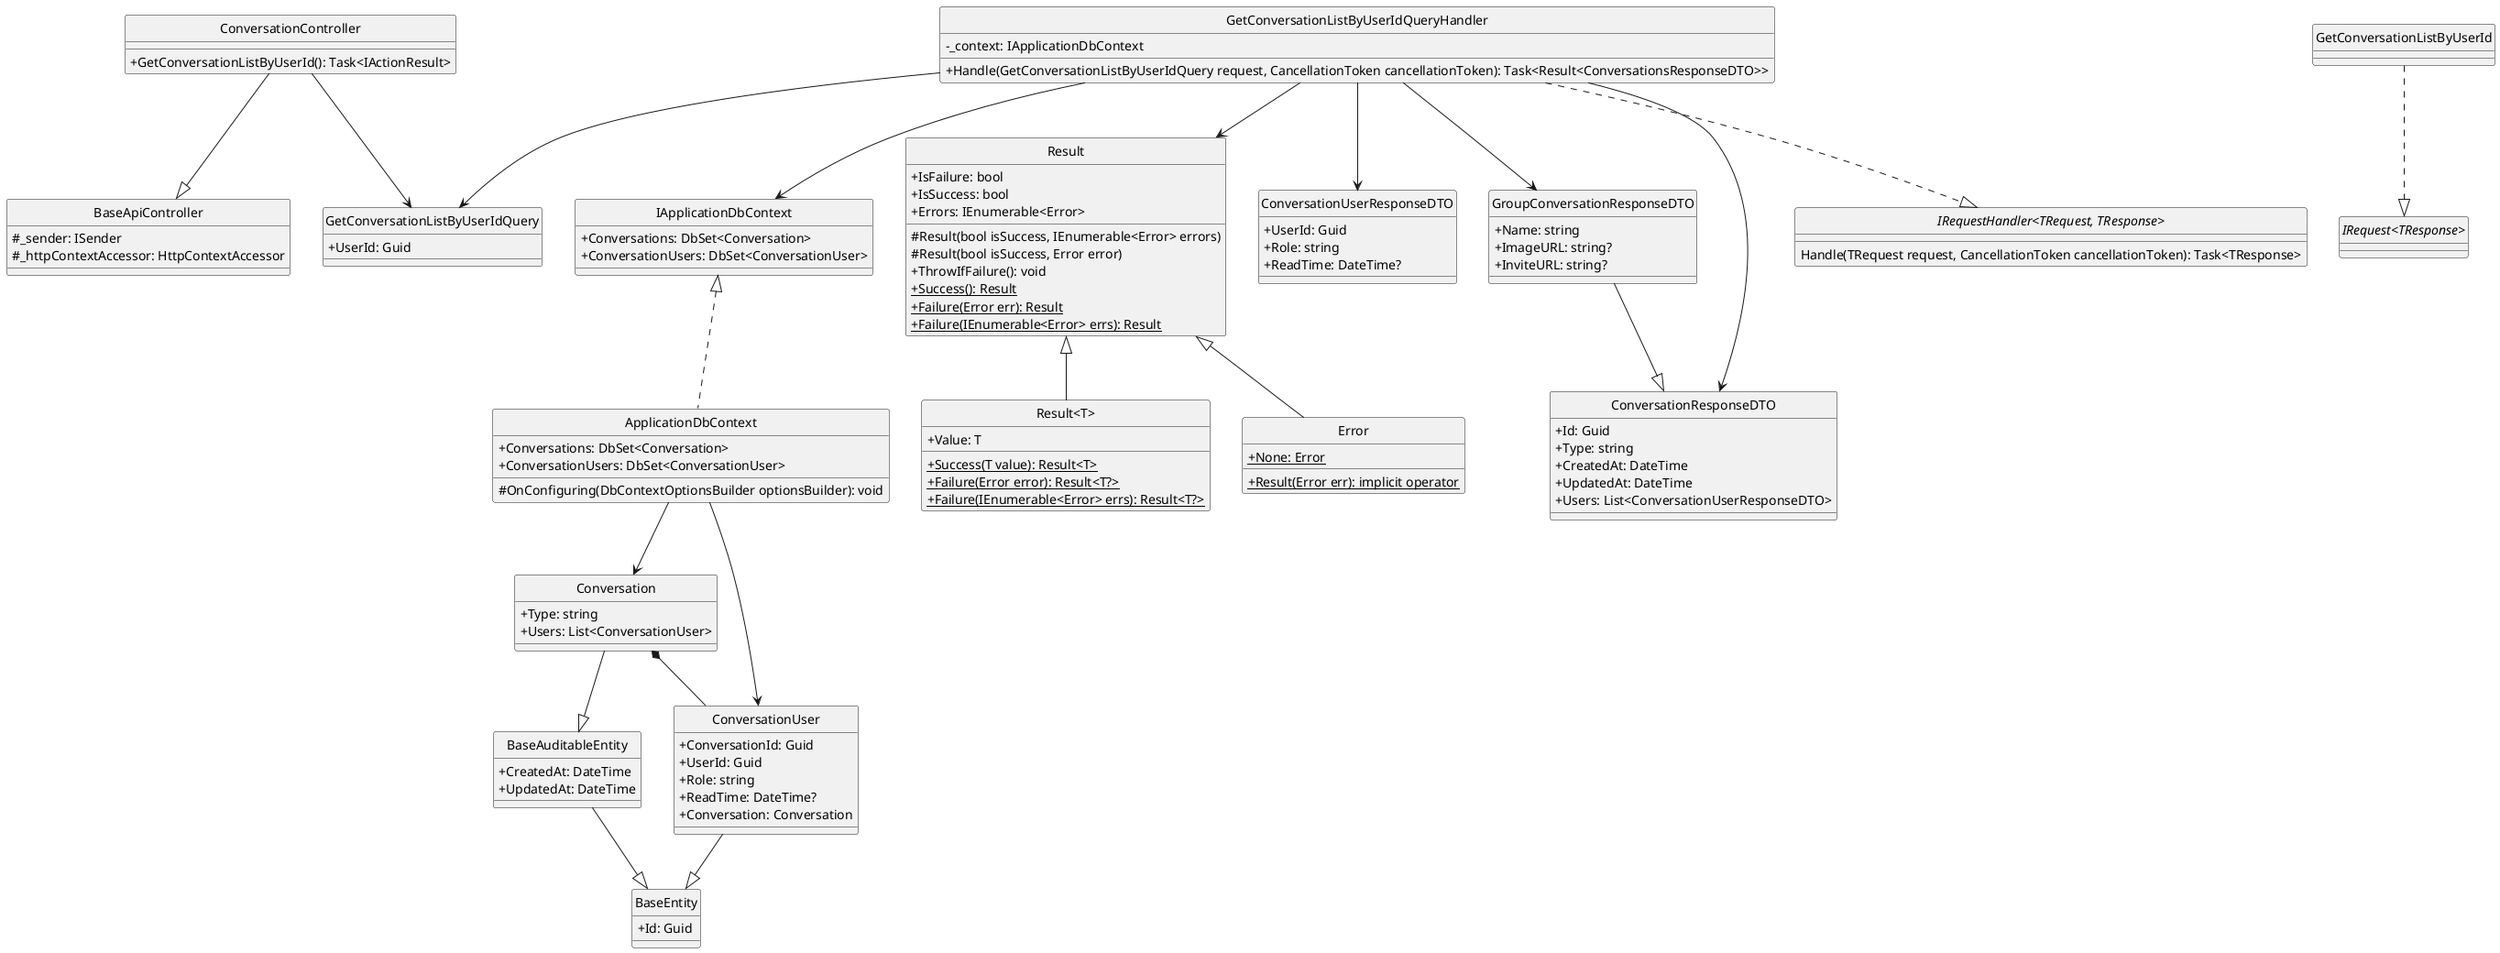 @startuml getConversationListByUserId
hide circle
skinparam classAttributeIconSize 0

class BaseApiController {
    #_sender: ISender
    #_httpContextAccessor: HttpContextAccessor 
}

class ConversationController {
    +GetConversationListByUserId(): Task<IActionResult>
}

class GetConversationListByUserIdQuery {
    +UserId: Guid
}

class GetConversationListByUserIdQueryHandler {
    -_context: IApplicationDbContext
    +Handle(GetConversationListByUserIdQuery request, CancellationToken cancellationToken): Task<Result<ConversationsResponseDTO>>
}

class IApplicationDbContext {
    +Conversations: DbSet<Conversation>
    +ConversationUsers: DbSet<ConversationUser>
}

class ApplicationDbContext {
    +Conversations: DbSet<Conversation>
    +ConversationUsers: DbSet<ConversationUser>
    #OnConfiguring(DbContextOptionsBuilder optionsBuilder): void
}

class Result {
    +IsFailure: bool
    +IsSuccess: bool
    +Errors: IEnumerable<Error>
    #Result(bool isSuccess, IEnumerable<Error> errors)
    #Result(bool isSuccess, Error error)
    +ThrowIfFailure(): void
    +{static} Success(): Result 
    +{static} Failure(Error err): Result
    +{static} Failure(IEnumerable<Error> errs): Result
}

class "Result<T>" {
    +Value: T
    +{static} Success(T value): Result<T>
    +{static} Failure(Error error): Result<T?>
    +{static} Failure(IEnumerable<Error> errs): Result<T?>
}

class Error {
    +{static} None: Error
    +{static} Result(Error err): implicit operator
}

class ConversationUserResponseDTO {
    +UserId: Guid
    +Role: string
    +ReadTime: DateTime?
}

class GroupConversationResponseDTO {
    +Name: string
    +ImageURL: string? 
    +InviteURL: string? 
}

class ConversationResponseDTO {
    +Id: Guid
    +Type: string
    +CreatedAt: DateTime 
    +UpdatedAt: DateTime
    +Users: List<ConversationUserResponseDTO>
}

class BaseEntity {
    +Id: Guid
}

class BaseAuditableEntity{
    +CreatedAt: DateTime
    +UpdatedAt: DateTime
}

class Conversation {
    +Type: string
    +Users: List<ConversationUser>
}

class ConversationUser {
    +ConversationId: Guid
    +UserId: Guid
    +Role: string 
    +ReadTime: DateTime?
    +Conversation: Conversation
}

interface "IRequest<TResponse>"
interface "IRequestHandler<TRequest, TResponse>"{
    Handle(TRequest request, CancellationToken cancellationToken): Task<TResponse>
}

'==== Get Conversation List By User Id ====
'API Layer
ConversationController --|> BaseApiController
ConversationController --> GetConversationListByUserIdQuery
'Application Layer
GetConversationListByUserId ..|> "IRequest<TResponse>"
GetConversationListByUserIdQueryHandler ..|> "IRequestHandler<TRequest, TResponse>"
GetConversationListByUserIdQueryHandler --> GetConversationListByUserIdQuery
GetConversationListByUserIdQueryHandler --> Result
GetConversationListByUserIdQueryHandler --> IApplicationDbContext
GetConversationListByUserIdQueryHandler --> ConversationUserResponseDTO
GetConversationListByUserIdQueryHandler --> ConversationResponseDTO
GetConversationListByUserIdQueryHandler --> GroupConversationResponseDTO
'Domain Layer
GroupConversationResponseDTO --|> ConversationResponseDTO
Result <|-- Error
Result <|-- "Result<T>"
ConversationUser --|> BaseEntity
Conversation --|> BaseAuditableEntity
Conversation *-- ConversationUser
BaseAuditableEntity --|>BaseEntity
'Infrastructure Layer
IApplicationDbContext <|.. ApplicationDbContext
ApplicationDbContext --> ConversationUser
ApplicationDbContext --> Conversation
@enduml